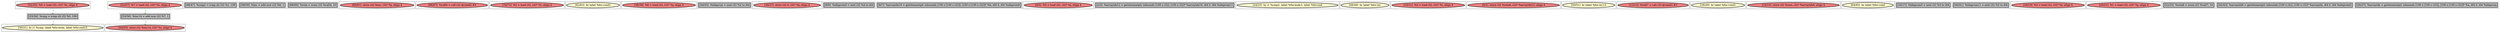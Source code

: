 
digraph G {



node1433->node1429 [style=dotted,color=forestgreen,label="T",fontcolor=forestgreen ]
node1432->node1442 [style=dotted,color=forestgreen,label="T",fontcolor=forestgreen ]
node1442->node1444 [style=dotted,color=forestgreen,label="T",fontcolor=forestgreen ]
node1430->node1433 [style=dotted,color=forestgreen,label="T",fontcolor=forestgreen ]


subgraph cluster33 {


node1447 [penwidth=3.0,fontsize=20,fillcolor=grey,label="[46/47]  %cmp2 = icmp slt i32 %1, 100",shape=rectangle,style=filled ]



}

subgraph cluster27 {


node1441 [penwidth=3.0,fontsize=20,fillcolor=grey,label="[58/59]  %inc = add nsw i32 %6, 1",shape=rectangle,style=filled ]



}

subgraph cluster28 {


node1442 [penwidth=3.0,fontsize=20,fillcolor=grey,label="[53/56]  %inc14 = add nsw i32 %7, 1",shape=rectangle,style=filled ]



}

subgraph cluster26 {


node1440 [penwidth=3.0,fontsize=20,fillcolor=grey,label="[68/69]  %rem = srem i32 %call4, 10",shape=rectangle,style=filled ]



}

subgraph cluster29 {


node1443 [penwidth=3.0,fontsize=20,fillcolor=lightcoral,label="[60/61]  store i32 %inc, i32* %j, align 4",shape=ellipse,style=filled ]



}

subgraph cluster25 {


node1439 [penwidth=3.0,fontsize=20,fillcolor=lightcoral,label="[66/67]  %call4 = call i32 @rand() #3",shape=ellipse,style=filled ]



}

subgraph cluster24 {


node1438 [penwidth=3.0,fontsize=20,fillcolor=lightcoral,label="[70/71]  %2 = load i32, i32* %i, align 4",shape=ellipse,style=filled ]



}

subgraph cluster22 {


node1436 [penwidth=3.0,fontsize=20,fillcolor=lemonchiffon,label="[62/63]  br label %for.cond1",shape=ellipse,style=filled ]



}

subgraph cluster20 {


node1434 [penwidth=3.0,fontsize=20,fillcolor=lightcoral,label="[38/39]  %6 = load i32, i32* %j, align 4",shape=ellipse,style=filled ]



}

subgraph cluster18 {


node1432 [penwidth=3.0,fontsize=20,fillcolor=lightcoral,label="[52/57]  %7 = load i32, i32* %i, align 4",shape=ellipse,style=filled ]



}

subgraph cluster34 {


node1448 [penwidth=3.0,fontsize=20,fillcolor=grey,label="[44/45]  %idxprom = sext i32 %2 to i64",shape=rectangle,style=filled ]



}

subgraph cluster16 {


node1430 [penwidth=3.0,fontsize=20,fillcolor=lightcoral,label="[32/35]  %0 = load i32, i32* %i, align 4",shape=ellipse,style=filled ]



}

subgraph cluster17 {


node1431 [penwidth=3.0,fontsize=20,fillcolor=lightcoral,label="[36/37]  store i32 0, i32* %j, align 4",shape=ellipse,style=filled ]



}

subgraph cluster4 {


node1418 [penwidth=3.0,fontsize=20,fillcolor=grey,label="[8/9]  %idxprom9 = sext i32 %4 to i64",shape=rectangle,style=filled ]



}

subgraph cluster3 {


node1417 [penwidth=3.0,fontsize=20,fillcolor=grey,label="[6/7]  %arrayidx10 = getelementptr inbounds [100 x [100 x i32]], [100 x [100 x i32]]* %b, i64 0, i64 %idxprom9",shape=rectangle,style=filled ]



}

subgraph cluster2 {


node1416 [penwidth=3.0,fontsize=20,fillcolor=lightcoral,label="[4/5]  %5 = load i32, i32* %j, align 4",shape=ellipse,style=filled ]



}

subgraph cluster1 {


node1415 [penwidth=3.0,fontsize=20,fillcolor=grey,label="[2/3]  %arrayidx12 = getelementptr inbounds [100 x i32], [100 x i32]* %arrayidx10, i64 0, i64 %idxprom11",shape=rectangle,style=filled ]



}

subgraph cluster12 {


node1426 [penwidth=3.0,fontsize=20,fillcolor=lemonchiffon,label="[24/25]  br i1 %cmp2, label %for.body3, label %for.end",shape=ellipse,style=filled ]



}

subgraph cluster32 {


node1446 [penwidth=3.0,fontsize=20,fillcolor=lemonchiffon,label="[48/49]  br label %for.inc",shape=ellipse,style=filled ]



}

subgraph cluster5 {


node1419 [penwidth=3.0,fontsize=20,fillcolor=lightcoral,label="[10/11]  %4 = load i32, i32* %i, align 4",shape=ellipse,style=filled ]



}

subgraph cluster0 {


node1414 [penwidth=3.0,fontsize=20,fillcolor=lightcoral,label="[0/1]  store i32 %rem8, i32* %arrayidx12, align 4",shape=ellipse,style=filled ]



}

subgraph cluster31 {


node1445 [penwidth=3.0,fontsize=20,fillcolor=lemonchiffon,label="[50/51]  br label %for.inc13",shape=ellipse,style=filled ]



}

subgraph cluster30 {


node1444 [penwidth=3.0,fontsize=20,fillcolor=lightcoral,label="[54/55]  store i32 %inc14, i32* %i, align 4",shape=ellipse,style=filled ]



}

subgraph cluster6 {


node1420 [penwidth=3.0,fontsize=20,fillcolor=lightcoral,label="[12/13]  %call7 = call i32 @rand() #3",shape=ellipse,style=filled ]



}

subgraph cluster14 {


node1428 [penwidth=3.0,fontsize=20,fillcolor=lemonchiffon,label="[28/29]  br label %for.cond1",shape=ellipse,style=filled ]



}

subgraph cluster7 {


node1421 [penwidth=3.0,fontsize=20,fillcolor=lightcoral,label="[14/15]  store i32 %rem, i32* %arrayidx6, align 4",shape=ellipse,style=filled ]



}

subgraph cluster23 {


node1437 [penwidth=3.0,fontsize=20,fillcolor=lemonchiffon,label="[64/65]  br label %for.cond",shape=ellipse,style=filled ]



}

subgraph cluster8 {


node1422 [penwidth=3.0,fontsize=20,fillcolor=grey,label="[16/17]  %idxprom5 = sext i32 %3 to i64",shape=rectangle,style=filled ]



}

subgraph cluster21 {


node1435 [penwidth=3.0,fontsize=20,fillcolor=grey,label="[40/41]  %idxprom11 = sext i32 %5 to i64",shape=rectangle,style=filled ]



}

subgraph cluster9 {


node1423 [penwidth=3.0,fontsize=20,fillcolor=lightcoral,label="[18/19]  %3 = load i32, i32* %j, align 4",shape=ellipse,style=filled ]



}

subgraph cluster19 {


node1433 [penwidth=3.0,fontsize=20,fillcolor=grey,label="[33/34]  %cmp = icmp slt i32 %0, 100",shape=rectangle,style=filled ]



}

subgraph cluster10 {


node1424 [penwidth=3.0,fontsize=20,fillcolor=lightcoral,label="[20/21]  %1 = load i32, i32* %j, align 4",shape=ellipse,style=filled ]



}

subgraph cluster11 {


node1425 [penwidth=3.0,fontsize=20,fillcolor=grey,label="[22/23]  %rem8 = srem i32 %call7, 10",shape=rectangle,style=filled ]



}

subgraph cluster35 {


node1449 [penwidth=3.0,fontsize=20,fillcolor=grey,label="[42/43]  %arrayidx6 = getelementptr inbounds [100 x i32], [100 x i32]* %arrayidx, i64 0, i64 %idxprom5",shape=rectangle,style=filled ]



}

subgraph cluster13 {


node1427 [penwidth=3.0,fontsize=20,fillcolor=grey,label="[26/27]  %arrayidx = getelementptr inbounds [100 x [100 x i32]], [100 x [100 x i32]]* %a, i64 0, i64 %idxprom",shape=rectangle,style=filled ]



}

subgraph cluster15 {


node1429 [penwidth=3.0,fontsize=20,fillcolor=lemonchiffon,label="[30/31]  br i1 %cmp, label %for.body, label %for.end15",shape=ellipse,style=filled ]



}

}
